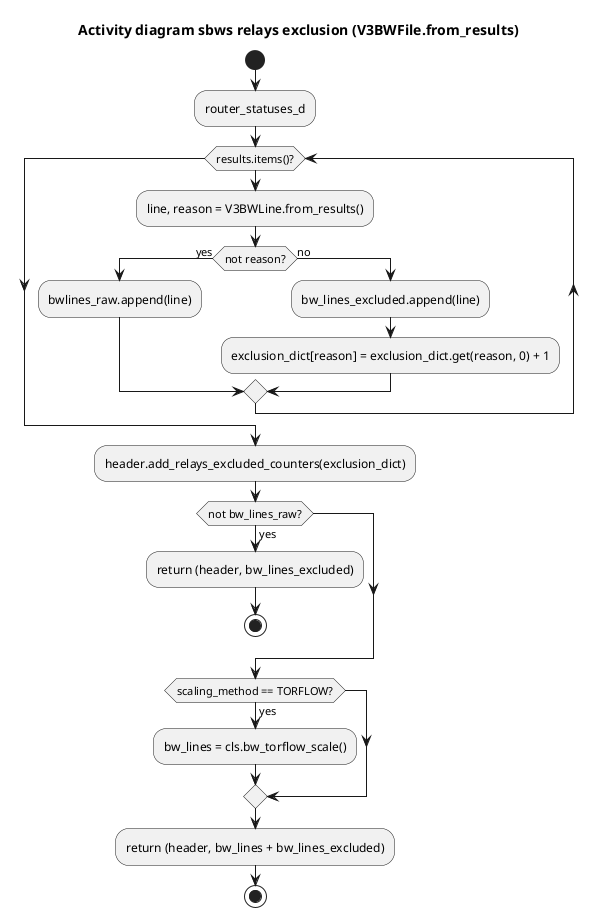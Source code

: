 @startuml

title Activity diagram sbws relays exclusion (V3BWFile.from_results)

start
:router_statuses_d;
while (results.items()?)
    :line, reason = V3BWLine.from_results();
    if (not reason?) then (yes)
        :bwlines_raw.append(line);
    else (no)
        :bw_lines_excluded.append(line);
        :exclusion_dict[reason] = exclusion_dict.get(reason, 0) + 1;
    endif
endwhile
:header.add_relays_excluded_counters(exclusion_dict);
if (not bw_lines_raw?) then (yes)
    :return (header, bw_lines_excluded);
    stop
endif
if (scaling_method == TORFLOW?) then (yes)
    :bw_lines = cls.bw_torflow_scale();
endif
:return (header, bw_lines + bw_lines_excluded);
stop

@enduml
